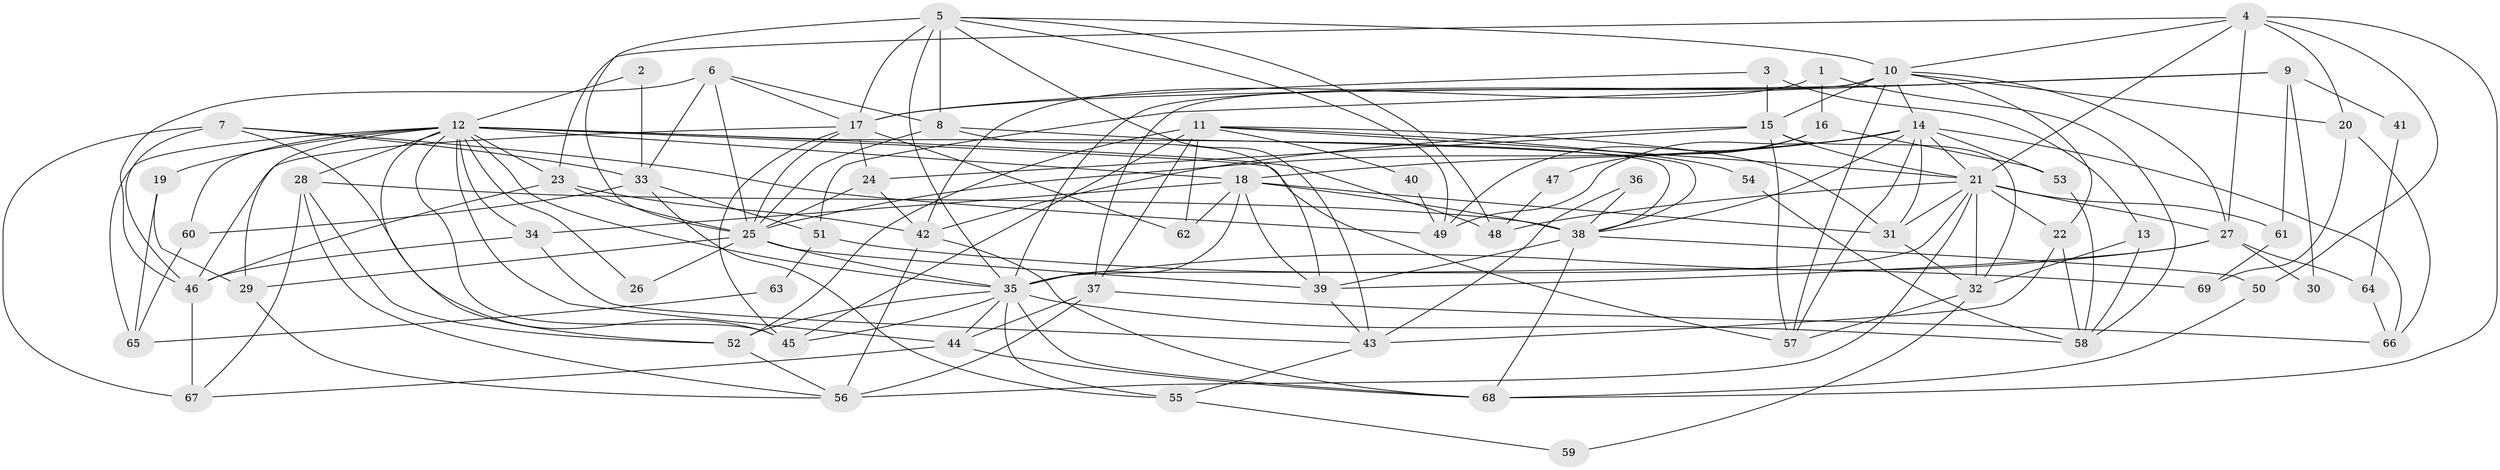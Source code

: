 // original degree distribution, {3: 0.24087591240875914, 2: 0.13138686131386862, 4: 0.30656934306569344, 5: 0.1678832116788321, 6: 0.13138686131386862, 7: 0.014598540145985401, 8: 0.0072992700729927005}
// Generated by graph-tools (version 1.1) at 2025/36/03/09/25 02:36:05]
// undirected, 69 vertices, 178 edges
graph export_dot {
graph [start="1"]
  node [color=gray90,style=filled];
  1;
  2;
  3;
  4;
  5;
  6;
  7;
  8;
  9;
  10;
  11;
  12;
  13;
  14;
  15;
  16;
  17;
  18;
  19;
  20;
  21;
  22;
  23;
  24;
  25;
  26;
  27;
  28;
  29;
  30;
  31;
  32;
  33;
  34;
  35;
  36;
  37;
  38;
  39;
  40;
  41;
  42;
  43;
  44;
  45;
  46;
  47;
  48;
  49;
  50;
  51;
  52;
  53;
  54;
  55;
  56;
  57;
  58;
  59;
  60;
  61;
  62;
  63;
  64;
  65;
  66;
  67;
  68;
  69;
  1 -- 16 [weight=1.0];
  1 -- 42 [weight=1.0];
  1 -- 58 [weight=1.0];
  2 -- 12 [weight=1.0];
  2 -- 33 [weight=1.0];
  3 -- 13 [weight=1.0];
  3 -- 15 [weight=1.0];
  3 -- 17 [weight=1.0];
  4 -- 10 [weight=2.0];
  4 -- 20 [weight=1.0];
  4 -- 21 [weight=1.0];
  4 -- 23 [weight=1.0];
  4 -- 27 [weight=4.0];
  4 -- 50 [weight=1.0];
  4 -- 68 [weight=1.0];
  5 -- 8 [weight=3.0];
  5 -- 10 [weight=1.0];
  5 -- 17 [weight=1.0];
  5 -- 25 [weight=1.0];
  5 -- 35 [weight=1.0];
  5 -- 43 [weight=1.0];
  5 -- 48 [weight=1.0];
  5 -- 49 [weight=1.0];
  6 -- 8 [weight=1.0];
  6 -- 17 [weight=1.0];
  6 -- 25 [weight=1.0];
  6 -- 33 [weight=1.0];
  6 -- 46 [weight=1.0];
  7 -- 33 [weight=1.0];
  7 -- 45 [weight=1.0];
  7 -- 46 [weight=1.0];
  7 -- 49 [weight=1.0];
  7 -- 67 [weight=2.0];
  8 -- 25 [weight=1.0];
  8 -- 38 [weight=2.0];
  8 -- 39 [weight=1.0];
  9 -- 17 [weight=2.0];
  9 -- 30 [weight=1.0];
  9 -- 41 [weight=1.0];
  9 -- 51 [weight=1.0];
  9 -- 61 [weight=1.0];
  10 -- 14 [weight=1.0];
  10 -- 15 [weight=1.0];
  10 -- 20 [weight=1.0];
  10 -- 22 [weight=1.0];
  10 -- 27 [weight=1.0];
  10 -- 35 [weight=1.0];
  10 -- 37 [weight=1.0];
  10 -- 57 [weight=2.0];
  11 -- 21 [weight=1.0];
  11 -- 31 [weight=1.0];
  11 -- 37 [weight=2.0];
  11 -- 40 [weight=1.0];
  11 -- 45 [weight=1.0];
  11 -- 52 [weight=1.0];
  11 -- 54 [weight=1.0];
  11 -- 62 [weight=2.0];
  12 -- 18 [weight=1.0];
  12 -- 19 [weight=2.0];
  12 -- 23 [weight=2.0];
  12 -- 26 [weight=1.0];
  12 -- 28 [weight=1.0];
  12 -- 29 [weight=1.0];
  12 -- 34 [weight=1.0];
  12 -- 35 [weight=1.0];
  12 -- 38 [weight=1.0];
  12 -- 44 [weight=1.0];
  12 -- 45 [weight=1.0];
  12 -- 48 [weight=1.0];
  12 -- 52 [weight=1.0];
  12 -- 57 [weight=1.0];
  12 -- 60 [weight=1.0];
  12 -- 65 [weight=1.0];
  13 -- 32 [weight=1.0];
  13 -- 58 [weight=1.0];
  14 -- 18 [weight=1.0];
  14 -- 21 [weight=1.0];
  14 -- 25 [weight=1.0];
  14 -- 31 [weight=1.0];
  14 -- 38 [weight=1.0];
  14 -- 49 [weight=1.0];
  14 -- 53 [weight=1.0];
  14 -- 57 [weight=1.0];
  14 -- 66 [weight=1.0];
  15 -- 21 [weight=1.0];
  15 -- 24 [weight=2.0];
  15 -- 32 [weight=1.0];
  15 -- 42 [weight=1.0];
  15 -- 57 [weight=1.0];
  16 -- 47 [weight=1.0];
  16 -- 49 [weight=1.0];
  16 -- 53 [weight=1.0];
  17 -- 24 [weight=1.0];
  17 -- 25 [weight=1.0];
  17 -- 45 [weight=1.0];
  17 -- 46 [weight=1.0];
  17 -- 62 [weight=1.0];
  18 -- 31 [weight=1.0];
  18 -- 34 [weight=1.0];
  18 -- 35 [weight=1.0];
  18 -- 38 [weight=4.0];
  18 -- 39 [weight=1.0];
  18 -- 62 [weight=1.0];
  19 -- 29 [weight=1.0];
  19 -- 65 [weight=1.0];
  20 -- 66 [weight=1.0];
  20 -- 69 [weight=1.0];
  21 -- 22 [weight=3.0];
  21 -- 27 [weight=2.0];
  21 -- 31 [weight=1.0];
  21 -- 32 [weight=1.0];
  21 -- 35 [weight=1.0];
  21 -- 48 [weight=1.0];
  21 -- 56 [weight=1.0];
  21 -- 61 [weight=1.0];
  22 -- 43 [weight=2.0];
  22 -- 58 [weight=1.0];
  23 -- 25 [weight=1.0];
  23 -- 42 [weight=1.0];
  23 -- 46 [weight=3.0];
  24 -- 25 [weight=2.0];
  24 -- 42 [weight=1.0];
  25 -- 26 [weight=1.0];
  25 -- 29 [weight=1.0];
  25 -- 35 [weight=1.0];
  25 -- 39 [weight=1.0];
  27 -- 30 [weight=1.0];
  27 -- 35 [weight=1.0];
  27 -- 39 [weight=1.0];
  27 -- 64 [weight=1.0];
  28 -- 38 [weight=1.0];
  28 -- 52 [weight=1.0];
  28 -- 56 [weight=1.0];
  28 -- 67 [weight=1.0];
  29 -- 56 [weight=1.0];
  31 -- 32 [weight=1.0];
  32 -- 57 [weight=1.0];
  32 -- 59 [weight=1.0];
  33 -- 51 [weight=1.0];
  33 -- 55 [weight=1.0];
  33 -- 60 [weight=1.0];
  34 -- 43 [weight=1.0];
  34 -- 46 [weight=1.0];
  35 -- 44 [weight=1.0];
  35 -- 45 [weight=1.0];
  35 -- 52 [weight=1.0];
  35 -- 55 [weight=1.0];
  35 -- 58 [weight=1.0];
  35 -- 68 [weight=1.0];
  36 -- 38 [weight=1.0];
  36 -- 43 [weight=1.0];
  37 -- 44 [weight=1.0];
  37 -- 56 [weight=1.0];
  37 -- 66 [weight=1.0];
  38 -- 39 [weight=1.0];
  38 -- 50 [weight=1.0];
  38 -- 68 [weight=1.0];
  39 -- 43 [weight=1.0];
  40 -- 49 [weight=1.0];
  41 -- 64 [weight=1.0];
  42 -- 56 [weight=1.0];
  42 -- 68 [weight=1.0];
  43 -- 55 [weight=1.0];
  44 -- 67 [weight=1.0];
  44 -- 68 [weight=1.0];
  46 -- 67 [weight=1.0];
  47 -- 48 [weight=1.0];
  50 -- 68 [weight=1.0];
  51 -- 63 [weight=1.0];
  51 -- 69 [weight=1.0];
  52 -- 56 [weight=1.0];
  53 -- 58 [weight=1.0];
  54 -- 58 [weight=1.0];
  55 -- 59 [weight=1.0];
  60 -- 65 [weight=1.0];
  61 -- 69 [weight=1.0];
  63 -- 65 [weight=1.0];
  64 -- 66 [weight=1.0];
}
